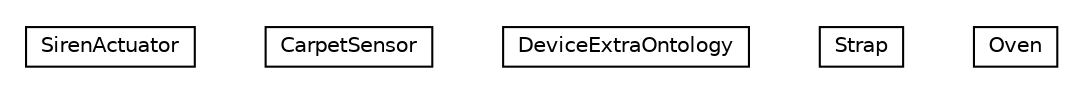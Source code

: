 #!/usr/local/bin/dot
#
# Class diagram 
# Generated by UMLGraph version R5_6-24-gf6e263 (http://www.umlgraph.org/)
#

digraph G {
	edge [fontname="Helvetica",fontsize=10,labelfontname="Helvetica",labelfontsize=10];
	node [fontname="Helvetica",fontsize=10,shape=plaintext];
	nodesep=0.25;
	ranksep=0.5;
	// org.universAAL.ontology.device.home.SirenActuator
	c36670 [label=<<table title="org.universAAL.ontology.device.home.SirenActuator" border="0" cellborder="1" cellspacing="0" cellpadding="2" port="p" href="./SirenActuator.html">
		<tr><td><table border="0" cellspacing="0" cellpadding="1">
<tr><td align="center" balign="center"> SirenActuator </td></tr>
		</table></td></tr>
		</table>>, URL="./SirenActuator.html", fontname="Helvetica", fontcolor="black", fontsize=10.0];
	// org.universAAL.ontology.device.home.CarpetSensor
	c36671 [label=<<table title="org.universAAL.ontology.device.home.CarpetSensor" border="0" cellborder="1" cellspacing="0" cellpadding="2" port="p" href="./CarpetSensor.html">
		<tr><td><table border="0" cellspacing="0" cellpadding="1">
<tr><td align="center" balign="center"> CarpetSensor </td></tr>
		</table></td></tr>
		</table>>, URL="./CarpetSensor.html", fontname="Helvetica", fontcolor="black", fontsize=10.0];
	// org.universAAL.ontology.device.home.DeviceExtraOntology
	c36672 [label=<<table title="org.universAAL.ontology.device.home.DeviceExtraOntology" border="0" cellborder="1" cellspacing="0" cellpadding="2" port="p" href="./DeviceExtraOntology.html">
		<tr><td><table border="0" cellspacing="0" cellpadding="1">
<tr><td align="center" balign="center"> DeviceExtraOntology </td></tr>
		</table></td></tr>
		</table>>, URL="./DeviceExtraOntology.html", fontname="Helvetica", fontcolor="black", fontsize=10.0];
	// org.universAAL.ontology.device.home.Strap
	c36673 [label=<<table title="org.universAAL.ontology.device.home.Strap" border="0" cellborder="1" cellspacing="0" cellpadding="2" port="p" href="./Strap.html">
		<tr><td><table border="0" cellspacing="0" cellpadding="1">
<tr><td align="center" balign="center"> Strap </td></tr>
		</table></td></tr>
		</table>>, URL="./Strap.html", fontname="Helvetica", fontcolor="black", fontsize=10.0];
	// org.universAAL.ontology.device.home.Oven
	c36674 [label=<<table title="org.universAAL.ontology.device.home.Oven" border="0" cellborder="1" cellspacing="0" cellpadding="2" port="p" href="./Oven.html">
		<tr><td><table border="0" cellspacing="0" cellpadding="1">
<tr><td align="center" balign="center"> Oven </td></tr>
		</table></td></tr>
		</table>>, URL="./Oven.html", fontname="Helvetica", fontcolor="black", fontsize=10.0];
}

